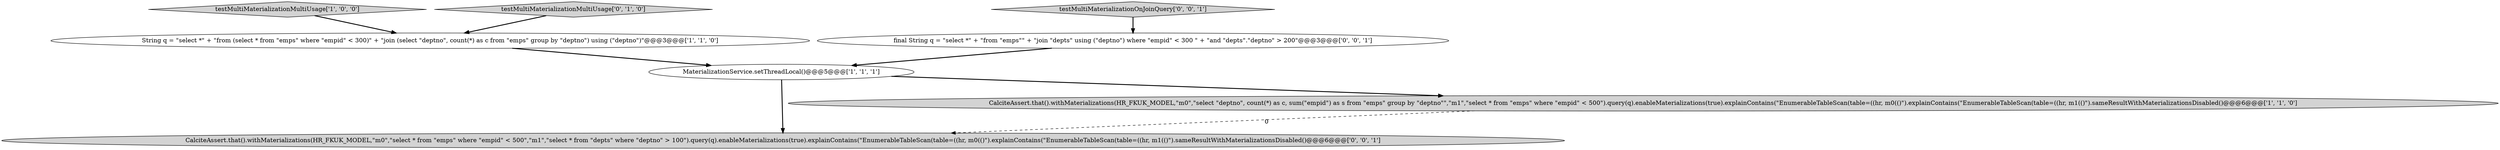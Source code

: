 digraph {
7 [style = filled, label = "final String q = \"select *\" + \"from \"emps\"\" + \"join \"depts\" using (\"deptno\") where \"empid\" < 300 \" + \"and \"depts\".\"deptno\" > 200\"@@@3@@@['0', '0', '1']", fillcolor = white, shape = ellipse image = "AAA0AAABBB3BBB"];
6 [style = filled, label = "testMultiMaterializationOnJoinQuery['0', '0', '1']", fillcolor = lightgray, shape = diamond image = "AAA0AAABBB3BBB"];
0 [style = filled, label = "testMultiMaterializationMultiUsage['1', '0', '0']", fillcolor = lightgray, shape = diamond image = "AAA0AAABBB1BBB"];
5 [style = filled, label = "CalciteAssert.that().withMaterializations(HR_FKUK_MODEL,\"m0\",\"select * from \"emps\" where \"empid\" < 500\",\"m1\",\"select * from \"depts\" where \"deptno\" > 100\").query(q).enableMaterializations(true).explainContains(\"EnumerableTableScan(table=((hr, m0(()\").explainContains(\"EnumerableTableScan(table=((hr, m1(()\").sameResultWithMaterializationsDisabled()@@@6@@@['0', '0', '1']", fillcolor = lightgray, shape = ellipse image = "AAA0AAABBB3BBB"];
4 [style = filled, label = "testMultiMaterializationMultiUsage['0', '1', '0']", fillcolor = lightgray, shape = diamond image = "AAA0AAABBB2BBB"];
1 [style = filled, label = "CalciteAssert.that().withMaterializations(HR_FKUK_MODEL,\"m0\",\"select \"deptno\", count(*) as c, sum(\"empid\") as s from \"emps\" group by \"deptno\"\",\"m1\",\"select * from \"emps\" where \"empid\" < 500\").query(q).enableMaterializations(true).explainContains(\"EnumerableTableScan(table=((hr, m0(()\").explainContains(\"EnumerableTableScan(table=((hr, m1(()\").sameResultWithMaterializationsDisabled()@@@6@@@['1', '1', '0']", fillcolor = lightgray, shape = ellipse image = "AAA0AAABBB1BBB"];
2 [style = filled, label = "String q = \"select *\" + \"from (select * from \"emps\" where \"empid\" < 300)\" + \"join (select \"deptno\", count(*) as c from \"emps\" group by \"deptno\") using (\"deptno\")\"@@@3@@@['1', '1', '0']", fillcolor = white, shape = ellipse image = "AAA0AAABBB1BBB"];
3 [style = filled, label = "MaterializationService.setThreadLocal()@@@5@@@['1', '1', '1']", fillcolor = white, shape = ellipse image = "AAA0AAABBB1BBB"];
3->5 [style = bold, label=""];
4->2 [style = bold, label=""];
1->5 [style = dashed, label="0"];
6->7 [style = bold, label=""];
3->1 [style = bold, label=""];
7->3 [style = bold, label=""];
2->3 [style = bold, label=""];
0->2 [style = bold, label=""];
}
